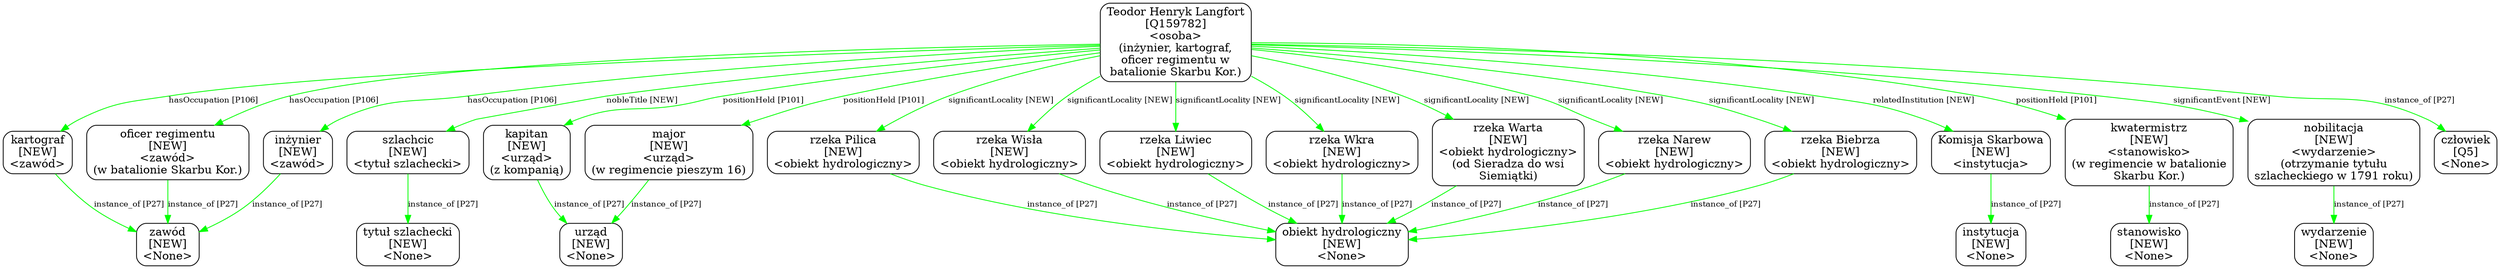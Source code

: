 digraph {
	node [shape=box,
		style=rounded
	];
	edge [fontsize=10];
	"Teodor Henryk Langfort
[Q159782]
<osoba>
(inżynier, kartograf,
oficer regimentu w
batalionie Skarbu Kor.)"	[color=black,
		label="Teodor Henryk Langfort
[Q159782]
<osoba>
(inżynier, kartograf,
oficer regimentu w
batalionie Skarbu Kor.)"];
	"inżynier
[NEW]
<zawód>"	[color=black,
		label="inżynier
[NEW]
<zawód>"];
	"Teodor Henryk Langfort
[Q159782]
<osoba>
(inżynier, kartograf,
oficer regimentu w
batalionie Skarbu Kor.)" -> "inżynier
[NEW]
<zawód>"	[color=green,
		label="hasOccupation [P106]"];
	"kartograf
[NEW]
<zawód>"	[color=black,
		label="kartograf
[NEW]
<zawód>"];
	"Teodor Henryk Langfort
[Q159782]
<osoba>
(inżynier, kartograf,
oficer regimentu w
batalionie Skarbu Kor.)" -> "kartograf
[NEW]
<zawód>"	[color=green,
		label="hasOccupation [P106]"];
	"oficer regimentu
[NEW]
<zawód>
(w batalionie Skarbu Kor.)"	[color=black,
		label="oficer regimentu
[NEW]
<zawód>
(w batalionie Skarbu Kor.)"];
	"Teodor Henryk Langfort
[Q159782]
<osoba>
(inżynier, kartograf,
oficer regimentu w
batalionie Skarbu Kor.)" -> "oficer regimentu
[NEW]
<zawód>
(w batalionie Skarbu Kor.)"	[color=green,
		label="hasOccupation [P106]"];
	"szlachcic
[NEW]
<tytuł szlachecki>"	[color=black,
		label="szlachcic
[NEW]
<tytuł szlachecki>"];
	"Teodor Henryk Langfort
[Q159782]
<osoba>
(inżynier, kartograf,
oficer regimentu w
batalionie Skarbu Kor.)" -> "szlachcic
[NEW]
<tytuł szlachecki>"	[color=green,
		label="nobleTitle [NEW]"];
	"kapitan
[NEW]
<urząd>
(z kompanią)"	[color=black,
		label="kapitan
[NEW]
<urząd>
(z kompanią)"];
	"Teodor Henryk Langfort
[Q159782]
<osoba>
(inżynier, kartograf,
oficer regimentu w
batalionie Skarbu Kor.)" -> "kapitan
[NEW]
<urząd>
(z kompanią)"	[color=green,
		label="positionHeld [P101]"];
	"major
[NEW]
<urząd>
(w regimencie pieszym 16)"	[color=black,
		label="major
[NEW]
<urząd>
(w regimencie pieszym 16)"];
	"Teodor Henryk Langfort
[Q159782]
<osoba>
(inżynier, kartograf,
oficer regimentu w
batalionie Skarbu Kor.)" -> "major
[NEW]
<urząd>
(w regimencie pieszym 16)"	[color=green,
		label="positionHeld [P101]"];
	"rzeka Warta
[NEW]
<obiekt hydrologiczny>
(od Sieradza do wsi
Siemiątki)"	[color=black,
		label="rzeka Warta
[NEW]
<obiekt hydrologiczny>
(od Sieradza do wsi
Siemiątki)"];
	"Teodor Henryk Langfort
[Q159782]
<osoba>
(inżynier, kartograf,
oficer regimentu w
batalionie Skarbu Kor.)" -> "rzeka Warta
[NEW]
<obiekt hydrologiczny>
(od Sieradza do wsi
Siemiątki)"	[color=green,
		label="significantLocality [NEW]"];
	"rzeka Narew
[NEW]
<obiekt hydrologiczny>"	[color=black,
		label="rzeka Narew
[NEW]
<obiekt hydrologiczny>"];
	"Teodor Henryk Langfort
[Q159782]
<osoba>
(inżynier, kartograf,
oficer regimentu w
batalionie Skarbu Kor.)" -> "rzeka Narew
[NEW]
<obiekt hydrologiczny>"	[color=green,
		label="significantLocality [NEW]"];
	"rzeka Biebrza
[NEW]
<obiekt hydrologiczny>"	[color=black,
		label="rzeka Biebrza
[NEW]
<obiekt hydrologiczny>"];
	"Teodor Henryk Langfort
[Q159782]
<osoba>
(inżynier, kartograf,
oficer regimentu w
batalionie Skarbu Kor.)" -> "rzeka Biebrza
[NEW]
<obiekt hydrologiczny>"	[color=green,
		label="significantLocality [NEW]"];
	"rzeka Wisła
[NEW]
<obiekt hydrologiczny>"	[color=black,
		label="rzeka Wisła
[NEW]
<obiekt hydrologiczny>"];
	"Teodor Henryk Langfort
[Q159782]
<osoba>
(inżynier, kartograf,
oficer regimentu w
batalionie Skarbu Kor.)" -> "rzeka Wisła
[NEW]
<obiekt hydrologiczny>"	[color=green,
		label="significantLocality [NEW]"];
	"rzeka Liwiec
[NEW]
<obiekt hydrologiczny>"	[color=black,
		label="rzeka Liwiec
[NEW]
<obiekt hydrologiczny>"];
	"Teodor Henryk Langfort
[Q159782]
<osoba>
(inżynier, kartograf,
oficer regimentu w
batalionie Skarbu Kor.)" -> "rzeka Liwiec
[NEW]
<obiekt hydrologiczny>"	[color=green,
		label="significantLocality [NEW]"];
	"rzeka Wkra
[NEW]
<obiekt hydrologiczny>"	[color=black,
		label="rzeka Wkra
[NEW]
<obiekt hydrologiczny>"];
	"Teodor Henryk Langfort
[Q159782]
<osoba>
(inżynier, kartograf,
oficer regimentu w
batalionie Skarbu Kor.)" -> "rzeka Wkra
[NEW]
<obiekt hydrologiczny>"	[color=green,
		label="significantLocality [NEW]"];
	"Komisja Skarbowa
[NEW]
<instytucja>"	[color=black,
		label="Komisja Skarbowa
[NEW]
<instytucja>"];
	"Teodor Henryk Langfort
[Q159782]
<osoba>
(inżynier, kartograf,
oficer regimentu w
batalionie Skarbu Kor.)" -> "Komisja Skarbowa
[NEW]
<instytucja>"	[color=green,
		label="relatedInstitution [NEW]"];
	"kwatermistrz
[NEW]
<stanowisko>
(w regimencie w batalionie
Skarbu Kor.)"	[color=black,
		label="kwatermistrz
[NEW]
<stanowisko>
(w regimencie w batalionie
Skarbu Kor.)"];
	"Teodor Henryk Langfort
[Q159782]
<osoba>
(inżynier, kartograf,
oficer regimentu w
batalionie Skarbu Kor.)" -> "kwatermistrz
[NEW]
<stanowisko>
(w regimencie w batalionie
Skarbu Kor.)"	[color=green,
		label="positionHeld [P101]"];
	"nobilitacja
[NEW]
<wydarzenie>
(otrzymanie tytułu
szlacheckiego w 1791 roku)"	[color=black,
		label="nobilitacja
[NEW]
<wydarzenie>
(otrzymanie tytułu
szlacheckiego w 1791 roku)"];
	"Teodor Henryk Langfort
[Q159782]
<osoba>
(inżynier, kartograf,
oficer regimentu w
batalionie Skarbu Kor.)" -> "nobilitacja
[NEW]
<wydarzenie>
(otrzymanie tytułu
szlacheckiego w 1791 roku)"	[color=green,
		label="significantEvent [NEW]"];
	"rzeka Pilica
[NEW]
<obiekt hydrologiczny>"	[color=black,
		label="rzeka Pilica
[NEW]
<obiekt hydrologiczny>"];
	"Teodor Henryk Langfort
[Q159782]
<osoba>
(inżynier, kartograf,
oficer regimentu w
batalionie Skarbu Kor.)" -> "rzeka Pilica
[NEW]
<obiekt hydrologiczny>"	[color=green,
		label="significantLocality [NEW]"];
	"Teodor Henryk Langfort
[Q159782]
<osoba>
(inżynier, kartograf,
oficer regimentu w
batalionie Skarbu Kor.)" -> "człowiek
[Q5]
<None>"	[color=green,
		label="instance_of [P27]",
		minlen=1];
	"inżynier
[NEW]
<zawód>" -> "zawód
[NEW]
<None>"	[color=green,
		label="instance_of [P27]"];
	"kartograf
[NEW]
<zawód>" -> "zawód
[NEW]
<None>"	[color=green,
		label="instance_of [P27]"];
	"oficer regimentu
[NEW]
<zawód>
(w batalionie Skarbu Kor.)" -> "zawód
[NEW]
<None>"	[color=green,
		label="instance_of [P27]"];
	"szlachcic
[NEW]
<tytuł szlachecki>" -> "tytuł szlachecki
[NEW]
<None>"	[color=green,
		label="instance_of [P27]",
		minlen=1];
	"kapitan
[NEW]
<urząd>
(z kompanią)" -> "urząd
[NEW]
<None>"	[color=green,
		label="instance_of [P27]"];
	"major
[NEW]
<urząd>
(w regimencie pieszym 16)" -> "urząd
[NEW]
<None>"	[color=green,
		label="instance_of [P27]"];
	"rzeka Warta
[NEW]
<obiekt hydrologiczny>
(od Sieradza do wsi
Siemiątki)" -> "obiekt hydrologiczny
[NEW]
<None>"	[color=green,
		label="instance_of [P27]"];
	"rzeka Narew
[NEW]
<obiekt hydrologiczny>" -> "obiekt hydrologiczny
[NEW]
<None>"	[color=green,
		label="instance_of [P27]"];
	"rzeka Biebrza
[NEW]
<obiekt hydrologiczny>" -> "obiekt hydrologiczny
[NEW]
<None>"	[color=green,
		label="instance_of [P27]"];
	"rzeka Wisła
[NEW]
<obiekt hydrologiczny>" -> "obiekt hydrologiczny
[NEW]
<None>"	[color=green,
		label="instance_of [P27]"];
	"rzeka Liwiec
[NEW]
<obiekt hydrologiczny>" -> "obiekt hydrologiczny
[NEW]
<None>"	[color=green,
		label="instance_of [P27]"];
	"rzeka Wkra
[NEW]
<obiekt hydrologiczny>" -> "obiekt hydrologiczny
[NEW]
<None>"	[color=green,
		label="instance_of [P27]"];
	"Komisja Skarbowa
[NEW]
<instytucja>" -> "instytucja
[NEW]
<None>"	[color=green,
		label="instance_of [P27]",
		minlen=1];
	"kwatermistrz
[NEW]
<stanowisko>
(w regimencie w batalionie
Skarbu Kor.)" -> "stanowisko
[NEW]
<None>"	[color=green,
		label="instance_of [P27]",
		minlen=1];
	"nobilitacja
[NEW]
<wydarzenie>
(otrzymanie tytułu
szlacheckiego w 1791 roku)" -> "wydarzenie
[NEW]
<None>"	[color=green,
		label="instance_of [P27]",
		minlen=1];
	"rzeka Pilica
[NEW]
<obiekt hydrologiczny>" -> "obiekt hydrologiczny
[NEW]
<None>"	[color=green,
		label="instance_of [P27]"];
}
